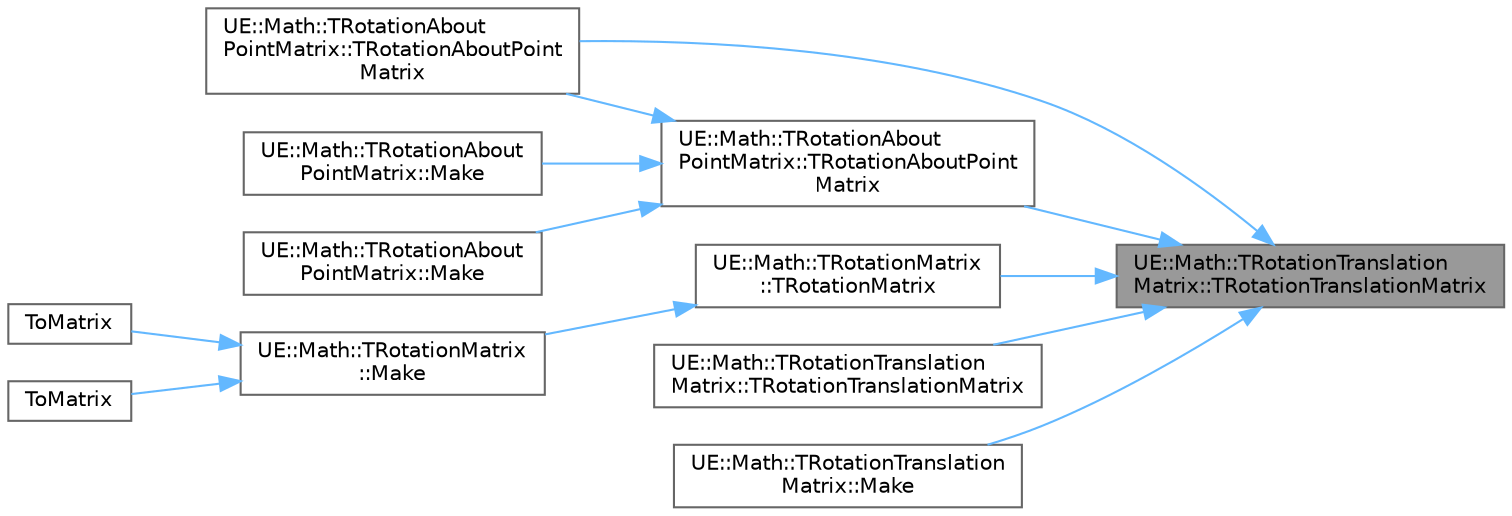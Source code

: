 digraph "UE::Math::TRotationTranslationMatrix::TRotationTranslationMatrix"
{
 // INTERACTIVE_SVG=YES
 // LATEX_PDF_SIZE
  bgcolor="transparent";
  edge [fontname=Helvetica,fontsize=10,labelfontname=Helvetica,labelfontsize=10];
  node [fontname=Helvetica,fontsize=10,shape=box,height=0.2,width=0.4];
  rankdir="RL";
  Node1 [id="Node000001",label="UE::Math::TRotationTranslation\lMatrix::TRotationTranslationMatrix",height=0.2,width=0.4,color="gray40", fillcolor="grey60", style="filled", fontcolor="black",tooltip="Constructor."];
  Node1 -> Node2 [id="edge1_Node000001_Node000002",dir="back",color="steelblue1",style="solid",tooltip=" "];
  Node2 [id="Node000002",label="UE::Math::TRotationAbout\lPointMatrix::TRotationAboutPoint\lMatrix",height=0.2,width=0.4,color="grey40", fillcolor="white", style="filled",URL="$d2/d32/structUE_1_1Math_1_1TRotationAboutPointMatrix.html#a3aaba96bc8e2d68e26be9fc4346138da",tooltip=" "];
  Node1 -> Node3 [id="edge2_Node000001_Node000003",dir="back",color="steelblue1",style="solid",tooltip=" "];
  Node3 [id="Node000003",label="UE::Math::TRotationAbout\lPointMatrix::TRotationAboutPoint\lMatrix",height=0.2,width=0.4,color="grey40", fillcolor="white", style="filled",URL="$d2/d32/structUE_1_1Math_1_1TRotationAboutPointMatrix.html#af70cd1d11d838dbe4c941df560c6e853",tooltip="Constructor."];
  Node3 -> Node2 [id="edge3_Node000003_Node000002",dir="back",color="steelblue1",style="solid",tooltip=" "];
  Node3 -> Node4 [id="edge4_Node000003_Node000004",dir="back",color="steelblue1",style="solid",tooltip=" "];
  Node4 [id="Node000004",label="UE::Math::TRotationAbout\lPointMatrix::Make",height=0.2,width=0.4,color="grey40", fillcolor="white", style="filled",URL="$d2/d32/structUE_1_1Math_1_1TRotationAboutPointMatrix.html#ae945a9ffe8775625ab1bd9a047b4567f",tooltip="Matrix factory."];
  Node3 -> Node5 [id="edge5_Node000003_Node000005",dir="back",color="steelblue1",style="solid",tooltip=" "];
  Node5 [id="Node000005",label="UE::Math::TRotationAbout\lPointMatrix::Make",height=0.2,width=0.4,color="grey40", fillcolor="white", style="filled",URL="$d2/d32/structUE_1_1Math_1_1TRotationAboutPointMatrix.html#a1138ceda11107261b763b6c2ccfdcfef",tooltip="Matrix factory."];
  Node1 -> Node6 [id="edge6_Node000001_Node000006",dir="back",color="steelblue1",style="solid",tooltip=" "];
  Node6 [id="Node000006",label="UE::Math::TRotationMatrix\l::TRotationMatrix",height=0.2,width=0.4,color="grey40", fillcolor="white", style="filled",URL="$de/df1/structUE_1_1Math_1_1TRotationMatrix.html#a45638f3f3e171655467675d46e316578",tooltip="Constructor."];
  Node6 -> Node7 [id="edge7_Node000006_Node000007",dir="back",color="steelblue1",style="solid",tooltip=" "];
  Node7 [id="Node000007",label="UE::Math::TRotationMatrix\l::Make",height=0.2,width=0.4,color="grey40", fillcolor="white", style="filled",URL="$de/df1/structUE_1_1Math_1_1TRotationMatrix.html#af32031cbb8b92ccbc082a7213c949ece",tooltip="Matrix factory."];
  Node7 -> Node8 [id="edge8_Node000007_Node000008",dir="back",color="steelblue1",style="solid",tooltip=" "];
  Node8 [id="Node000008",label="ToMatrix",height=0.2,width=0.4,color="grey40", fillcolor="white", style="filled",URL="$d5/d9a/TransformCalculus3D_8h.html#acb182a40e7b602e3392b21c14becc7ef",tooltip=" "];
  Node7 -> Node9 [id="edge9_Node000007_Node000009",dir="back",color="steelblue1",style="solid",tooltip=" "];
  Node9 [id="Node000009",label="ToMatrix",height=0.2,width=0.4,color="grey40", fillcolor="white", style="filled",URL="$d5/d9a/TransformCalculus3D_8h.html#ac8d1e030c54994e89505305ebc78e7bb",tooltip="Specialization for rotation."];
  Node1 -> Node10 [id="edge10_Node000001_Node000010",dir="back",color="steelblue1",style="solid",tooltip=" "];
  Node10 [id="Node000010",label="UE::Math::TRotationTranslation\lMatrix::TRotationTranslationMatrix",height=0.2,width=0.4,color="grey40", fillcolor="white", style="filled",URL="$d2/dd4/structUE_1_1Math_1_1TRotationTranslationMatrix.html#a46611f5a4f6c52f74a452e9e4d65d687",tooltip=" "];
  Node1 -> Node11 [id="edge11_Node000001_Node000011",dir="back",color="steelblue1",style="solid",tooltip=" "];
  Node11 [id="Node000011",label="UE::Math::TRotationTranslation\lMatrix::Make",height=0.2,width=0.4,color="grey40", fillcolor="white", style="filled",URL="$d2/dd4/structUE_1_1Math_1_1TRotationTranslationMatrix.html#af66b3ae9237189c4c1b43fc4b103c412",tooltip="Matrix factory."];
}

